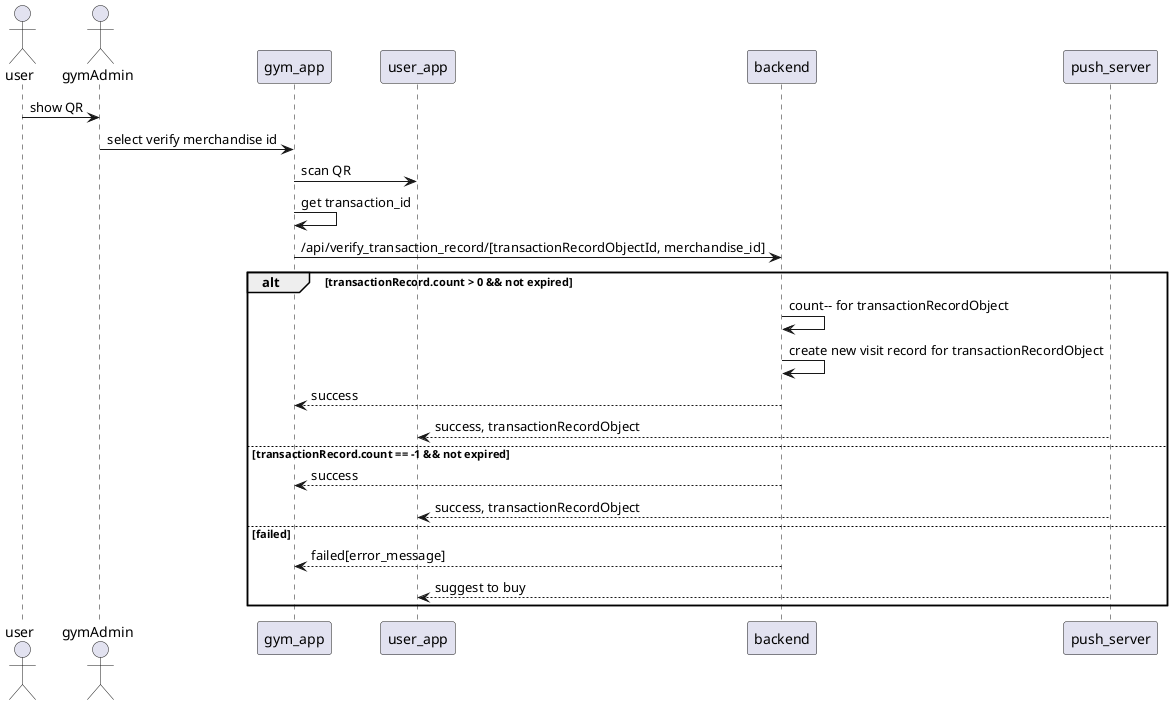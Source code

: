 @startuml
actor user
actor gymAdmin
user -> gymAdmin: show QR
gymAdmin -> gym_app :select verify merchandise id
gym_app-> user_app: scan QR
gym_app -> gym_app: get transaction_id
gym_app -> backend: /api/verify_transaction_record/[transactionRecordObjectId, merchandise_id]
alt transactionRecord.count > 0 && not expired
backend -> backend: count-- for transactionRecordObject
backend -> backend: create new visit record for transactionRecordObject
backend --> gym_app: success
push_server --> user_app: success, transactionRecordObject
else transactionRecord.count == -1 && not expired
backend --> gym_app: success
push_server --> user_app: success, transactionRecordObject
else failed
backend --> gym_app: failed[error_message]
push_server --> user_app: suggest to buy
end
@enduml